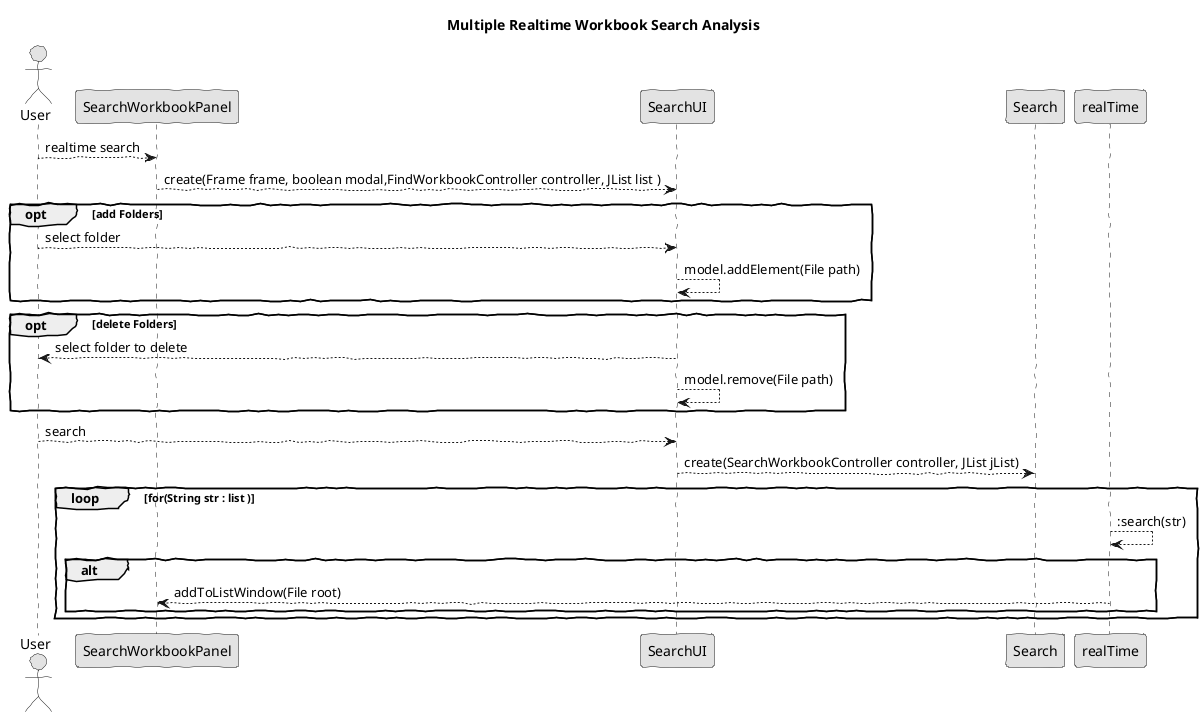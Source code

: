 @startuml ipc02_03_analysis.png
skinparam handwritten true
skinparam monochrome true
skinparam packageStyle rect
skinparam defaultFontName FG Virgil
skinparam shadowing false

title Multiple Realtime Workbook Search Analysis

actor User
participant "SearchWorkbookPanel" as SearchWorkbookPanel
participant "SearchUI" as UI
participant "Search" as search

User --> SearchWorkbookPanel : realtime search

SearchWorkbookPanel --> UI : create(Frame frame, boolean modal,FindWorkbookController controller, JList list )

opt add Folders
User --> UI : select folder
UI --> UI : model.addElement(File path)

end opt

opt delete Folders
UI --> User : select folder to delete
UI --> UI : model.remove(File path)

end opt

User --> UI : search
UI --> search : create(SearchWorkbookController controller, JList jList)

loop for(String str : list )
realTime --> realTime ::search(str)

alt
	realTime --> SearchWorkbookPanel : addToListWindow(File root)
end alt
end loop

@enduml
